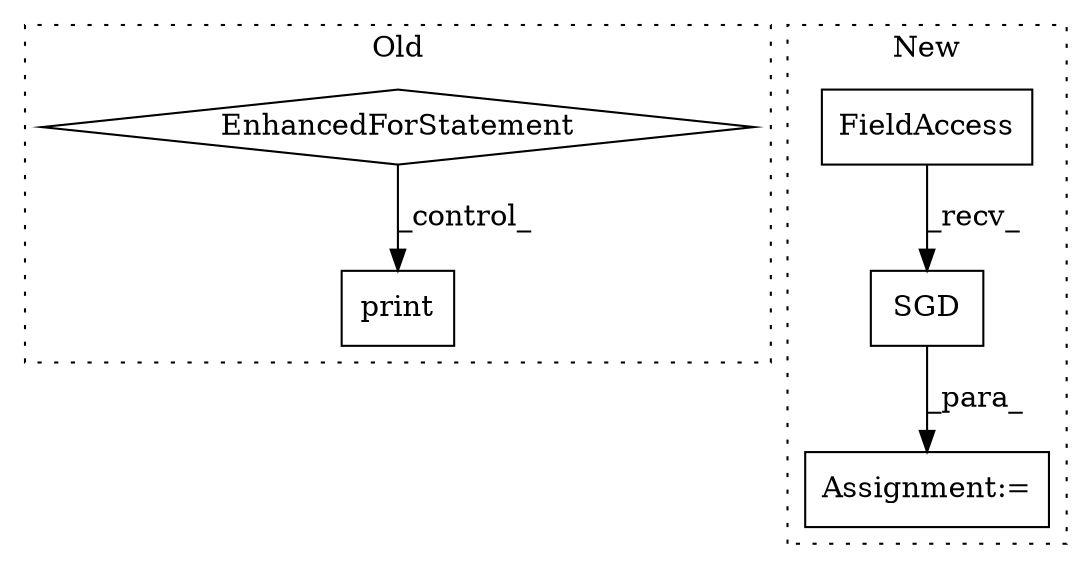 digraph G {
subgraph cluster0 {
1 [label="print" a="32" s="7412,7426" l="6,1" shape="box"];
3 [label="EnhancedForStatement" a="70" s="7035,7119" l="53,2" shape="diamond"];
label = "Old";
style="dotted";
}
subgraph cluster1 {
2 [label="SGD" a="32" s="5088,5113" l="4,1" shape="box"];
4 [label="FieldAccess" a="22" s="5076" l="11" shape="box"];
5 [label="Assignment:=" a="7" s="5075" l="1" shape="box"];
label = "New";
style="dotted";
}
2 -> 5 [label="_para_"];
3 -> 1 [label="_control_"];
4 -> 2 [label="_recv_"];
}